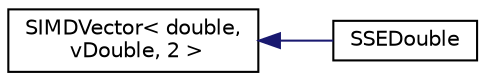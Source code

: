 digraph "Graphical Class Hierarchy"
{
  edge [fontname="Helvetica",fontsize="10",labelfontname="Helvetica",labelfontsize="10"];
  node [fontname="Helvetica",fontsize="10",shape=record];
  rankdir="LR";
  Node0 [label="SIMDVector\< double,\l vDouble, 2 \>",height=0.2,width=0.4,color="black", fillcolor="white", style="filled",URL="$struct_s_i_m_d_vector.html"];
  Node0 -> Node1 [dir="back",color="midnightblue",fontsize="10",style="solid",fontname="Helvetica"];
  Node1 [label="SSEDouble",height=0.2,width=0.4,color="black", fillcolor="white", style="filled",URL="$struct_s_s_e_double.html"];
}
